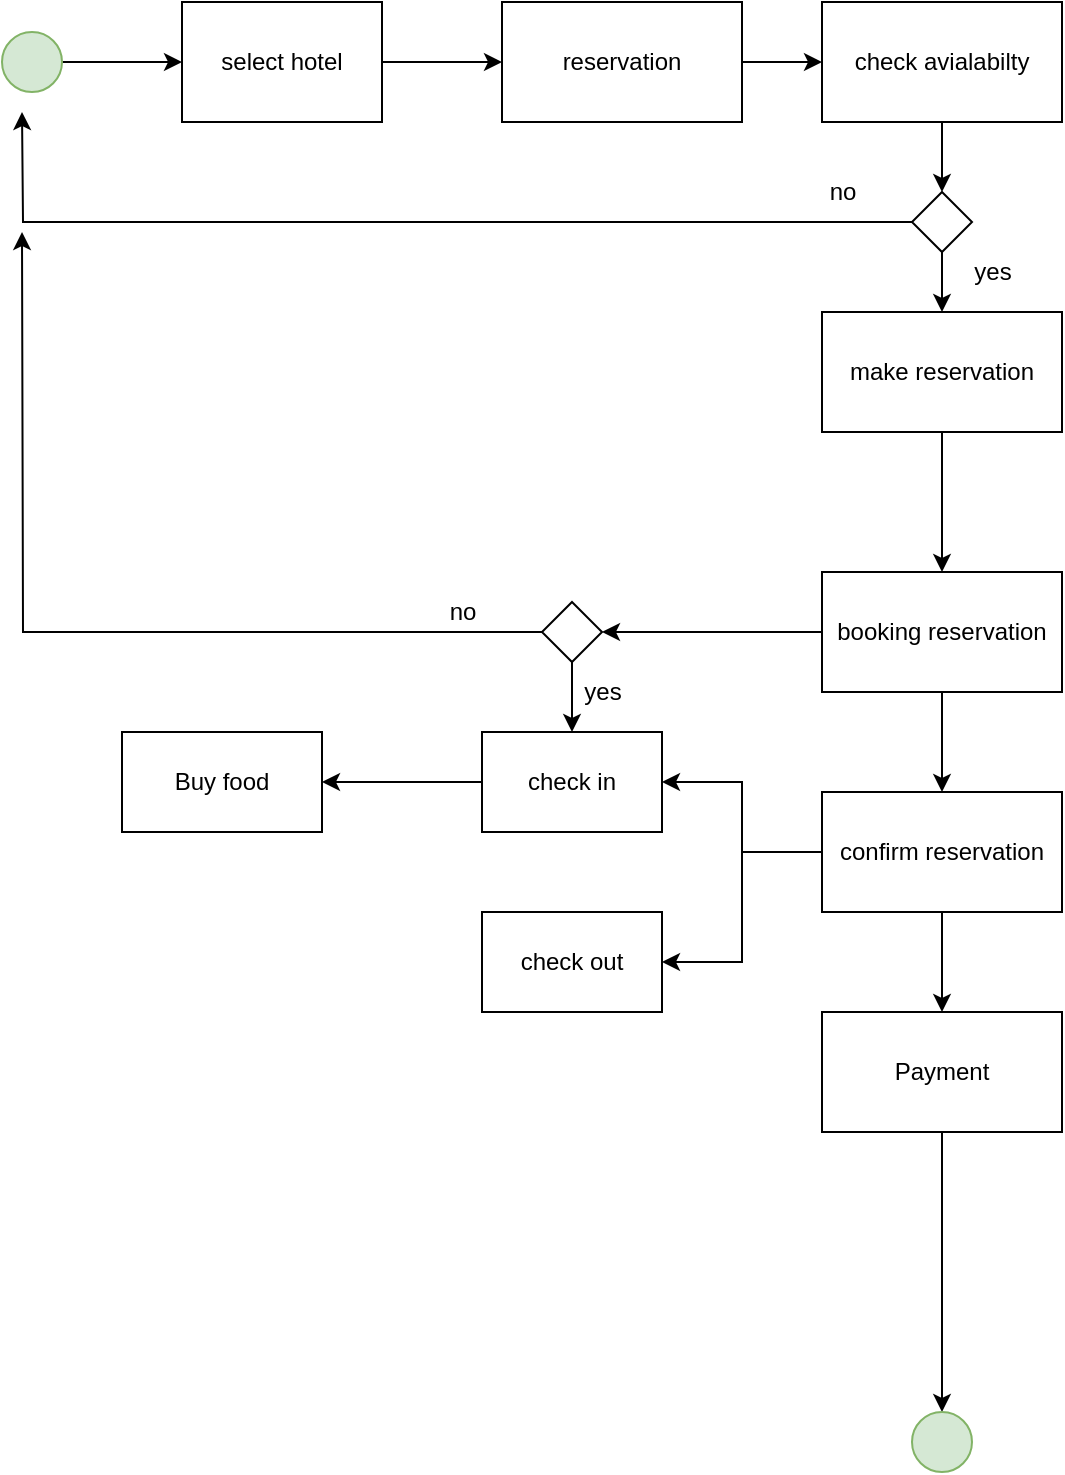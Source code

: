 <mxfile version="14.9.3" type="device"><diagram id="IWJ7iFQ_AHkWNlWBZdKn" name="Page-1"><mxGraphModel dx="1422" dy="768" grid="1" gridSize="10" guides="1" tooltips="1" connect="1" arrows="1" fold="1" page="1" pageScale="1" pageWidth="850" pageHeight="1100" math="0" shadow="0"><root><mxCell id="0"/><mxCell id="1" parent="0"/><mxCell id="Xj3XounUcO3--2BIfdTV-16" value="" style="edgeStyle=orthogonalEdgeStyle;rounded=0;orthogonalLoop=1;jettySize=auto;html=1;" edge="1" parent="1" source="Xj3XounUcO3--2BIfdTV-1" target="Xj3XounUcO3--2BIfdTV-2"><mxGeometry relative="1" as="geometry"/></mxCell><mxCell id="Xj3XounUcO3--2BIfdTV-1" value="" style="ellipse;whiteSpace=wrap;html=1;aspect=fixed;fillColor=#d5e8d4;strokeColor=#82b366;" vertex="1" parent="1"><mxGeometry x="30" y="220" width="30" height="30" as="geometry"/></mxCell><mxCell id="Xj3XounUcO3--2BIfdTV-14" value="" style="edgeStyle=orthogonalEdgeStyle;rounded=0;orthogonalLoop=1;jettySize=auto;html=1;" edge="1" parent="1" source="Xj3XounUcO3--2BIfdTV-2" target="Xj3XounUcO3--2BIfdTV-3"><mxGeometry relative="1" as="geometry"/></mxCell><mxCell id="Xj3XounUcO3--2BIfdTV-2" value="select hotel" style="rounded=0;whiteSpace=wrap;html=1;" vertex="1" parent="1"><mxGeometry x="120" y="205" width="100" height="60" as="geometry"/></mxCell><mxCell id="Xj3XounUcO3--2BIfdTV-15" value="" style="edgeStyle=orthogonalEdgeStyle;rounded=0;orthogonalLoop=1;jettySize=auto;html=1;" edge="1" parent="1" source="Xj3XounUcO3--2BIfdTV-3" target="Xj3XounUcO3--2BIfdTV-4"><mxGeometry relative="1" as="geometry"/></mxCell><mxCell id="Xj3XounUcO3--2BIfdTV-3" value="reservation" style="rounded=0;whiteSpace=wrap;html=1;" vertex="1" parent="1"><mxGeometry x="280" y="205" width="120" height="60" as="geometry"/></mxCell><mxCell id="Xj3XounUcO3--2BIfdTV-9" style="edgeStyle=orthogonalEdgeStyle;rounded=0;orthogonalLoop=1;jettySize=auto;html=1;entryX=0.5;entryY=0;entryDx=0;entryDy=0;" edge="1" parent="1" source="Xj3XounUcO3--2BIfdTV-4" target="Xj3XounUcO3--2BIfdTV-8"><mxGeometry relative="1" as="geometry"/></mxCell><mxCell id="Xj3XounUcO3--2BIfdTV-4" value="check avialabilty" style="rounded=0;whiteSpace=wrap;html=1;" vertex="1" parent="1"><mxGeometry x="440" y="205" width="120" height="60" as="geometry"/></mxCell><mxCell id="Xj3XounUcO3--2BIfdTV-17" value="" style="edgeStyle=orthogonalEdgeStyle;rounded=0;orthogonalLoop=1;jettySize=auto;html=1;" edge="1" parent="1" source="Xj3XounUcO3--2BIfdTV-5" target="Xj3XounUcO3--2BIfdTV-7"><mxGeometry relative="1" as="geometry"/></mxCell><mxCell id="Xj3XounUcO3--2BIfdTV-5" value="make reservation" style="rounded=0;whiteSpace=wrap;html=1;" vertex="1" parent="1"><mxGeometry x="440" y="360" width="120" height="60" as="geometry"/></mxCell><mxCell id="Xj3XounUcO3--2BIfdTV-20" value="" style="edgeStyle=orthogonalEdgeStyle;rounded=0;orthogonalLoop=1;jettySize=auto;html=1;" edge="1" parent="1" source="Xj3XounUcO3--2BIfdTV-6" target="Xj3XounUcO3--2BIfdTV-19"><mxGeometry relative="1" as="geometry"/></mxCell><mxCell id="Xj3XounUcO3--2BIfdTV-23" style="edgeStyle=orthogonalEdgeStyle;rounded=0;orthogonalLoop=1;jettySize=auto;html=1;entryX=1;entryY=0.5;entryDx=0;entryDy=0;" edge="1" parent="1" source="Xj3XounUcO3--2BIfdTV-6" target="Xj3XounUcO3--2BIfdTV-21"><mxGeometry relative="1" as="geometry"><Array as="points"><mxPoint x="400" y="630"/><mxPoint x="400" y="595"/></Array></mxGeometry></mxCell><mxCell id="Xj3XounUcO3--2BIfdTV-24" style="edgeStyle=orthogonalEdgeStyle;rounded=0;orthogonalLoop=1;jettySize=auto;html=1;entryX=1;entryY=0.5;entryDx=0;entryDy=0;" edge="1" parent="1" source="Xj3XounUcO3--2BIfdTV-6" target="Xj3XounUcO3--2BIfdTV-22"><mxGeometry relative="1" as="geometry"/></mxCell><mxCell id="Xj3XounUcO3--2BIfdTV-6" value="confirm reservation" style="rounded=0;whiteSpace=wrap;html=1;" vertex="1" parent="1"><mxGeometry x="440" y="600" width="120" height="60" as="geometry"/></mxCell><mxCell id="Xj3XounUcO3--2BIfdTV-18" value="" style="edgeStyle=orthogonalEdgeStyle;rounded=0;orthogonalLoop=1;jettySize=auto;html=1;" edge="1" parent="1" source="Xj3XounUcO3--2BIfdTV-7" target="Xj3XounUcO3--2BIfdTV-6"><mxGeometry relative="1" as="geometry"/></mxCell><mxCell id="Xj3XounUcO3--2BIfdTV-27" style="edgeStyle=orthogonalEdgeStyle;rounded=0;orthogonalLoop=1;jettySize=auto;html=1;exitX=0;exitY=0.5;exitDx=0;exitDy=0;" edge="1" parent="1" source="Xj3XounUcO3--2BIfdTV-7" target="Xj3XounUcO3--2BIfdTV-26"><mxGeometry relative="1" as="geometry"/></mxCell><mxCell id="Xj3XounUcO3--2BIfdTV-7" value="booking reservation" style="rounded=0;whiteSpace=wrap;html=1;" vertex="1" parent="1"><mxGeometry x="440" y="490" width="120" height="60" as="geometry"/></mxCell><mxCell id="Xj3XounUcO3--2BIfdTV-10" value="" style="edgeStyle=orthogonalEdgeStyle;rounded=0;orthogonalLoop=1;jettySize=auto;html=1;" edge="1" parent="1" source="Xj3XounUcO3--2BIfdTV-8" target="Xj3XounUcO3--2BIfdTV-5"><mxGeometry relative="1" as="geometry"/></mxCell><mxCell id="Xj3XounUcO3--2BIfdTV-11" style="edgeStyle=orthogonalEdgeStyle;rounded=0;orthogonalLoop=1;jettySize=auto;html=1;" edge="1" parent="1" source="Xj3XounUcO3--2BIfdTV-8"><mxGeometry relative="1" as="geometry"><mxPoint x="40" y="260" as="targetPoint"/></mxGeometry></mxCell><mxCell id="Xj3XounUcO3--2BIfdTV-8" value="" style="rhombus;whiteSpace=wrap;html=1;" vertex="1" parent="1"><mxGeometry x="485" y="300" width="30" height="30" as="geometry"/></mxCell><mxCell id="Xj3XounUcO3--2BIfdTV-12" value="no" style="text;html=1;align=center;verticalAlign=middle;resizable=0;points=[];autosize=1;strokeColor=none;" vertex="1" parent="1"><mxGeometry x="435" y="290" width="30" height="20" as="geometry"/></mxCell><mxCell id="Xj3XounUcO3--2BIfdTV-13" value="yes" style="text;html=1;align=center;verticalAlign=middle;resizable=0;points=[];autosize=1;strokeColor=none;" vertex="1" parent="1"><mxGeometry x="510" y="330" width="30" height="20" as="geometry"/></mxCell><mxCell id="Xj3XounUcO3--2BIfdTV-34" style="edgeStyle=orthogonalEdgeStyle;rounded=0;orthogonalLoop=1;jettySize=auto;html=1;" edge="1" parent="1" source="Xj3XounUcO3--2BIfdTV-19"><mxGeometry relative="1" as="geometry"><mxPoint x="500" y="910" as="targetPoint"/></mxGeometry></mxCell><mxCell id="Xj3XounUcO3--2BIfdTV-19" value="Payment" style="rounded=0;whiteSpace=wrap;html=1;" vertex="1" parent="1"><mxGeometry x="440" y="710" width="120" height="60" as="geometry"/></mxCell><mxCell id="Xj3XounUcO3--2BIfdTV-37" style="edgeStyle=orthogonalEdgeStyle;rounded=0;orthogonalLoop=1;jettySize=auto;html=1;entryX=1;entryY=0.5;entryDx=0;entryDy=0;" edge="1" parent="1" source="Xj3XounUcO3--2BIfdTV-21" target="Xj3XounUcO3--2BIfdTV-36"><mxGeometry relative="1" as="geometry"/></mxCell><mxCell id="Xj3XounUcO3--2BIfdTV-21" value="check in" style="rounded=0;whiteSpace=wrap;html=1;" vertex="1" parent="1"><mxGeometry x="270" y="570" width="90" height="50" as="geometry"/></mxCell><mxCell id="Xj3XounUcO3--2BIfdTV-22" value="check out" style="rounded=0;whiteSpace=wrap;html=1;" vertex="1" parent="1"><mxGeometry x="270" y="660" width="90" height="50" as="geometry"/></mxCell><mxCell id="Xj3XounUcO3--2BIfdTV-28" style="edgeStyle=orthogonalEdgeStyle;rounded=0;orthogonalLoop=1;jettySize=auto;html=1;exitX=0.5;exitY=1;exitDx=0;exitDy=0;entryX=0.5;entryY=0;entryDx=0;entryDy=0;" edge="1" parent="1" source="Xj3XounUcO3--2BIfdTV-26" target="Xj3XounUcO3--2BIfdTV-21"><mxGeometry relative="1" as="geometry"/></mxCell><mxCell id="Xj3XounUcO3--2BIfdTV-29" style="edgeStyle=orthogonalEdgeStyle;rounded=0;orthogonalLoop=1;jettySize=auto;html=1;" edge="1" parent="1" source="Xj3XounUcO3--2BIfdTV-26"><mxGeometry relative="1" as="geometry"><mxPoint x="40" y="320" as="targetPoint"/></mxGeometry></mxCell><mxCell id="Xj3XounUcO3--2BIfdTV-26" value="" style="rhombus;whiteSpace=wrap;html=1;" vertex="1" parent="1"><mxGeometry x="300" y="505" width="30" height="30" as="geometry"/></mxCell><mxCell id="Xj3XounUcO3--2BIfdTV-30" value="no" style="text;html=1;align=center;verticalAlign=middle;resizable=0;points=[];autosize=1;strokeColor=none;" vertex="1" parent="1"><mxGeometry x="245" y="500" width="30" height="20" as="geometry"/></mxCell><mxCell id="Xj3XounUcO3--2BIfdTV-31" value="yes" style="text;html=1;align=center;verticalAlign=middle;resizable=0;points=[];autosize=1;strokeColor=none;" vertex="1" parent="1"><mxGeometry x="315" y="540" width="30" height="20" as="geometry"/></mxCell><mxCell id="Xj3XounUcO3--2BIfdTV-33" value="" style="ellipse;whiteSpace=wrap;html=1;aspect=fixed;fillColor=#d5e8d4;strokeColor=#82b366;" vertex="1" parent="1"><mxGeometry x="485" y="910" width="30" height="30" as="geometry"/></mxCell><mxCell id="Xj3XounUcO3--2BIfdTV-36" value="Buy food " style="rounded=0;whiteSpace=wrap;html=1;" vertex="1" parent="1"><mxGeometry x="90" y="570" width="100" height="50" as="geometry"/></mxCell></root></mxGraphModel></diagram></mxfile>